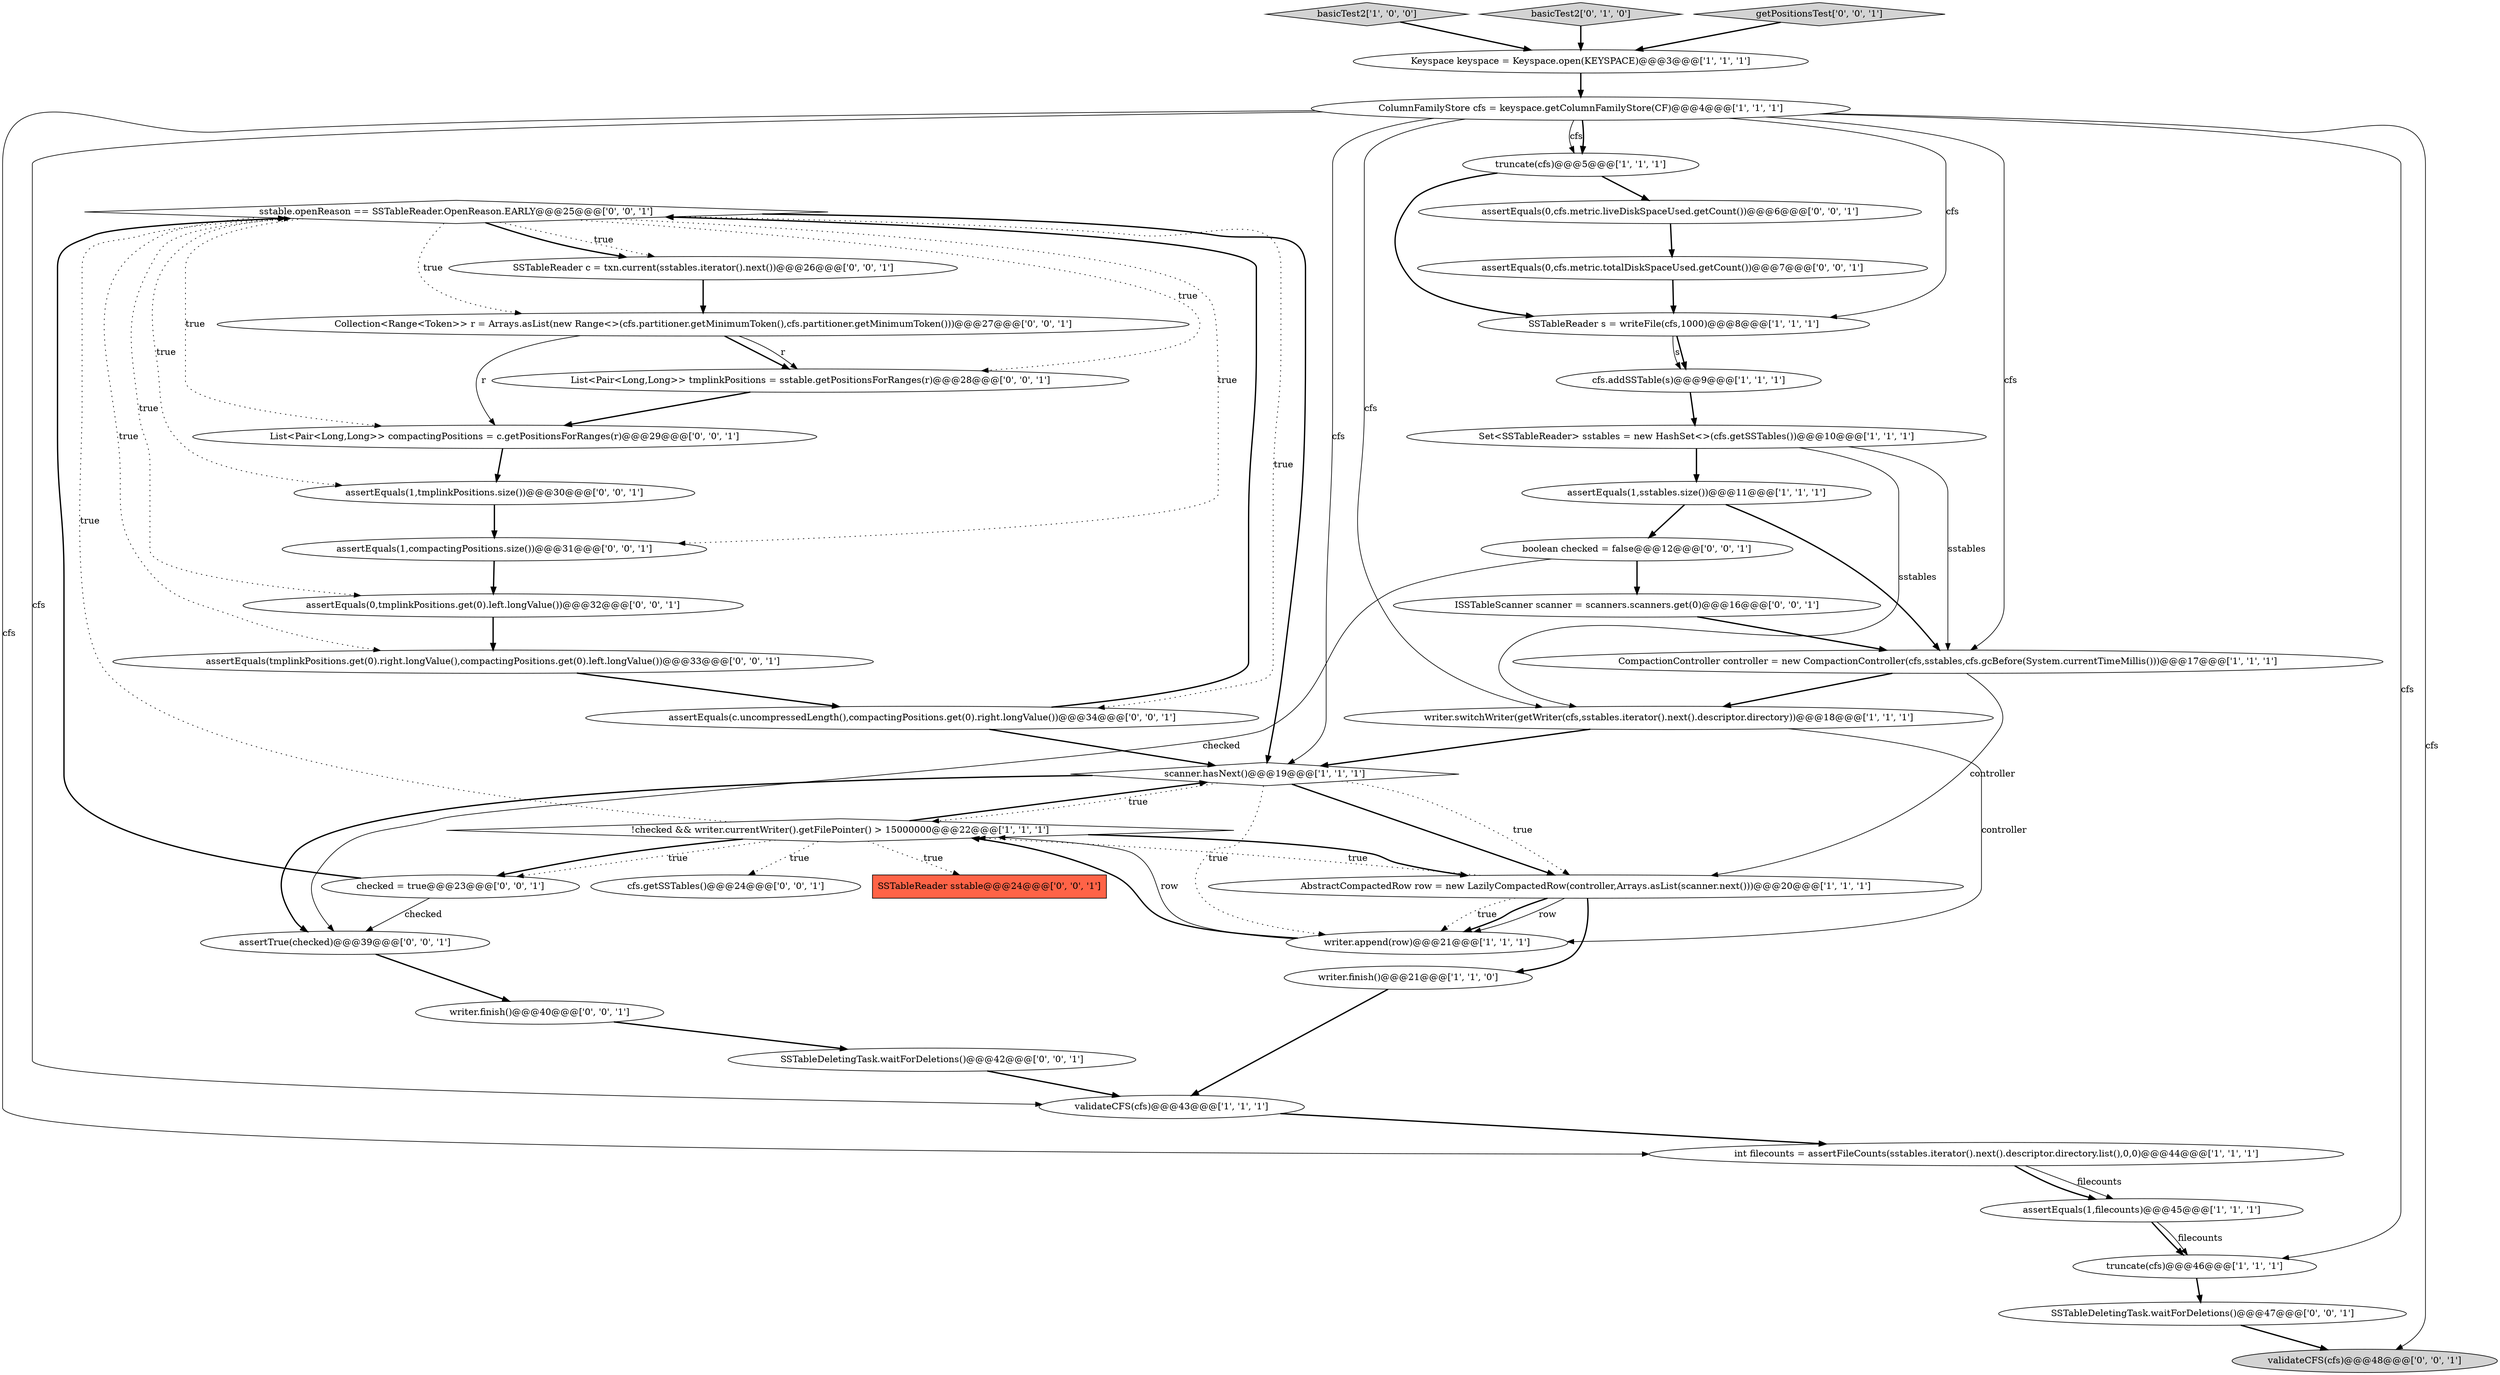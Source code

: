 digraph {
33 [style = filled, label = "sstable.openReason == SSTableReader.OpenReason.EARLY@@@25@@@['0', '0', '1']", fillcolor = white, shape = diamond image = "AAA0AAABBB3BBB"];
6 [style = filled, label = "basicTest2['1', '0', '0']", fillcolor = lightgray, shape = diamond image = "AAA0AAABBB1BBB"];
36 [style = filled, label = "checked = true@@@23@@@['0', '0', '1']", fillcolor = white, shape = ellipse image = "AAA0AAABBB3BBB"];
16 [style = filled, label = "ColumnFamilyStore cfs = keyspace.getColumnFamilyStore(CF)@@@4@@@['1', '1', '1']", fillcolor = white, shape = ellipse image = "AAA0AAABBB1BBB"];
31 [style = filled, label = "SSTableReader c = txn.current(sstables.iterator().next())@@@26@@@['0', '0', '1']", fillcolor = white, shape = ellipse image = "AAA0AAABBB3BBB"];
14 [style = filled, label = "assertEquals(1,sstables.size())@@@11@@@['1', '1', '1']", fillcolor = white, shape = ellipse image = "AAA0AAABBB1BBB"];
11 [style = filled, label = "int filecounts = assertFileCounts(sstables.iterator().next().descriptor.directory.list(),0,0)@@@44@@@['1', '1', '1']", fillcolor = white, shape = ellipse image = "AAA0AAABBB1BBB"];
40 [style = filled, label = "SSTableDeletingTask.waitForDeletions()@@@42@@@['0', '0', '1']", fillcolor = white, shape = ellipse image = "AAA0AAABBB3BBB"];
37 [style = filled, label = "List<Pair<Long,Long>> compactingPositions = c.getPositionsForRanges(r)@@@29@@@['0', '0', '1']", fillcolor = white, shape = ellipse image = "AAA0AAABBB3BBB"];
1 [style = filled, label = "SSTableReader s = writeFile(cfs,1000)@@@8@@@['1', '1', '1']", fillcolor = white, shape = ellipse image = "AAA0AAABBB1BBB"];
2 [style = filled, label = "truncate(cfs)@@@5@@@['1', '1', '1']", fillcolor = white, shape = ellipse image = "AAA0AAABBB1BBB"];
5 [style = filled, label = "Keyspace keyspace = Keyspace.open(KEYSPACE)@@@3@@@['1', '1', '1']", fillcolor = white, shape = ellipse image = "AAA0AAABBB1BBB"];
39 [style = filled, label = "assertEquals(0,cfs.metric.liveDiskSpaceUsed.getCount())@@@6@@@['0', '0', '1']", fillcolor = white, shape = ellipse image = "AAA0AAABBB3BBB"];
15 [style = filled, label = "validateCFS(cfs)@@@43@@@['1', '1', '1']", fillcolor = white, shape = ellipse image = "AAA0AAABBB1BBB"];
20 [style = filled, label = "ISSTableScanner scanner = scanners.scanners.get(0)@@@16@@@['0', '0', '1']", fillcolor = white, shape = ellipse image = "AAA0AAABBB3BBB"];
26 [style = filled, label = "assertEquals(tmplinkPositions.get(0).right.longValue(),compactingPositions.get(0).left.longValue())@@@33@@@['0', '0', '1']", fillcolor = white, shape = ellipse image = "AAA0AAABBB3BBB"];
27 [style = filled, label = "Collection<Range<Token>> r = Arrays.asList(new Range<>(cfs.partitioner.getMinimumToken(),cfs.partitioner.getMinimumToken()))@@@27@@@['0', '0', '1']", fillcolor = white, shape = ellipse image = "AAA0AAABBB3BBB"];
28 [style = filled, label = "cfs.getSSTables()@@@24@@@['0', '0', '1']", fillcolor = white, shape = ellipse image = "AAA0AAABBB3BBB"];
18 [style = filled, label = "truncate(cfs)@@@46@@@['1', '1', '1']", fillcolor = white, shape = ellipse image = "AAA0AAABBB1BBB"];
10 [style = filled, label = "CompactionController controller = new CompactionController(cfs,sstables,cfs.gcBefore(System.currentTimeMillis()))@@@17@@@['1', '1', '1']", fillcolor = white, shape = ellipse image = "AAA0AAABBB1BBB"];
30 [style = filled, label = "boolean checked = false@@@12@@@['0', '0', '1']", fillcolor = white, shape = ellipse image = "AAA0AAABBB3BBB"];
8 [style = filled, label = "writer.finish()@@@21@@@['1', '1', '0']", fillcolor = white, shape = ellipse image = "AAA0AAABBB1BBB"];
34 [style = filled, label = "validateCFS(cfs)@@@48@@@['0', '0', '1']", fillcolor = lightgray, shape = ellipse image = "AAA0AAABBB3BBB"];
13 [style = filled, label = "writer.switchWriter(getWriter(cfs,sstables.iterator().next().descriptor.directory))@@@18@@@['1', '1', '1']", fillcolor = white, shape = ellipse image = "AAA0AAABBB1BBB"];
29 [style = filled, label = "SSTableReader sstable@@@24@@@['0', '0', '1']", fillcolor = tomato, shape = box image = "AAA0AAABBB3BBB"];
7 [style = filled, label = "assertEquals(1,filecounts)@@@45@@@['1', '1', '1']", fillcolor = white, shape = ellipse image = "AAA0AAABBB1BBB"];
12 [style = filled, label = "Set<SSTableReader> sstables = new HashSet<>(cfs.getSSTables())@@@10@@@['1', '1', '1']", fillcolor = white, shape = ellipse image = "AAA0AAABBB1BBB"];
4 [style = filled, label = "!checked && writer.currentWriter().getFilePointer() > 15000000@@@22@@@['1', '1', '1']", fillcolor = white, shape = diamond image = "AAA0AAABBB1BBB"];
22 [style = filled, label = "assertEquals(c.uncompressedLength(),compactingPositions.get(0).right.longValue())@@@34@@@['0', '0', '1']", fillcolor = white, shape = ellipse image = "AAA0AAABBB3BBB"];
3 [style = filled, label = "scanner.hasNext()@@@19@@@['1', '1', '1']", fillcolor = white, shape = diamond image = "AAA0AAABBB1BBB"];
19 [style = filled, label = "basicTest2['0', '1', '0']", fillcolor = lightgray, shape = diamond image = "AAA0AAABBB2BBB"];
21 [style = filled, label = "List<Pair<Long,Long>> tmplinkPositions = sstable.getPositionsForRanges(r)@@@28@@@['0', '0', '1']", fillcolor = white, shape = ellipse image = "AAA0AAABBB3BBB"];
25 [style = filled, label = "getPositionsTest['0', '0', '1']", fillcolor = lightgray, shape = diamond image = "AAA0AAABBB3BBB"];
42 [style = filled, label = "assertEquals(0,cfs.metric.totalDiskSpaceUsed.getCount())@@@7@@@['0', '0', '1']", fillcolor = white, shape = ellipse image = "AAA0AAABBB3BBB"];
24 [style = filled, label = "assertTrue(checked)@@@39@@@['0', '0', '1']", fillcolor = white, shape = ellipse image = "AAA0AAABBB3BBB"];
35 [style = filled, label = "writer.finish()@@@40@@@['0', '0', '1']", fillcolor = white, shape = ellipse image = "AAA0AAABBB3BBB"];
0 [style = filled, label = "writer.append(row)@@@21@@@['1', '1', '1']", fillcolor = white, shape = ellipse image = "AAA0AAABBB1BBB"];
38 [style = filled, label = "SSTableDeletingTask.waitForDeletions()@@@47@@@['0', '0', '1']", fillcolor = white, shape = ellipse image = "AAA0AAABBB3BBB"];
9 [style = filled, label = "AbstractCompactedRow row = new LazilyCompactedRow(controller,Arrays.asList(scanner.next()))@@@20@@@['1', '1', '1']", fillcolor = white, shape = ellipse image = "AAA0AAABBB1BBB"];
17 [style = filled, label = "cfs.addSSTable(s)@@@9@@@['1', '1', '1']", fillcolor = white, shape = ellipse image = "AAA0AAABBB1BBB"];
23 [style = filled, label = "assertEquals(1,tmplinkPositions.size())@@@30@@@['0', '0', '1']", fillcolor = white, shape = ellipse image = "AAA0AAABBB3BBB"];
32 [style = filled, label = "assertEquals(0,tmplinkPositions.get(0).left.longValue())@@@32@@@['0', '0', '1']", fillcolor = white, shape = ellipse image = "AAA0AAABBB3BBB"];
41 [style = filled, label = "assertEquals(1,compactingPositions.size())@@@31@@@['0', '0', '1']", fillcolor = white, shape = ellipse image = "AAA0AAABBB3BBB"];
10->9 [style = solid, label="controller"];
3->24 [style = bold, label=""];
30->20 [style = bold, label=""];
16->2 [style = solid, label="cfs"];
13->0 [style = solid, label="controller"];
40->15 [style = bold, label=""];
11->7 [style = solid, label="filecounts"];
12->10 [style = solid, label="sstables"];
36->33 [style = bold, label=""];
33->26 [style = dotted, label="true"];
4->33 [style = dotted, label="true"];
26->22 [style = bold, label=""];
19->5 [style = bold, label=""];
15->11 [style = bold, label=""];
3->0 [style = dotted, label="true"];
42->1 [style = bold, label=""];
4->36 [style = dotted, label="true"];
4->36 [style = bold, label=""];
16->1 [style = solid, label="cfs"];
33->37 [style = dotted, label="true"];
33->27 [style = dotted, label="true"];
18->38 [style = bold, label=""];
4->3 [style = bold, label=""];
30->24 [style = solid, label="checked"];
22->33 [style = bold, label=""];
41->32 [style = bold, label=""];
14->30 [style = bold, label=""];
33->3 [style = bold, label=""];
33->32 [style = dotted, label="true"];
16->13 [style = solid, label="cfs"];
1->17 [style = solid, label="s"];
14->10 [style = bold, label=""];
36->24 [style = solid, label="checked"];
9->8 [style = bold, label=""];
12->13 [style = solid, label="sstables"];
32->26 [style = bold, label=""];
9->0 [style = solid, label="row"];
1->17 [style = bold, label=""];
4->28 [style = dotted, label="true"];
2->39 [style = bold, label=""];
16->10 [style = solid, label="cfs"];
35->40 [style = bold, label=""];
16->34 [style = solid, label="cfs"];
21->37 [style = bold, label=""];
31->27 [style = bold, label=""];
12->14 [style = bold, label=""];
16->15 [style = solid, label="cfs"];
9->4 [style = dotted, label="true"];
16->18 [style = solid, label="cfs"];
39->42 [style = bold, label=""];
33->31 [style = dotted, label="true"];
4->9 [style = bold, label=""];
9->0 [style = dotted, label="true"];
8->15 [style = bold, label=""];
2->1 [style = bold, label=""];
7->18 [style = solid, label="filecounts"];
3->9 [style = dotted, label="true"];
23->41 [style = bold, label=""];
4->29 [style = dotted, label="true"];
5->16 [style = bold, label=""];
3->9 [style = bold, label=""];
6->5 [style = bold, label=""];
17->12 [style = bold, label=""];
33->21 [style = dotted, label="true"];
10->13 [style = bold, label=""];
38->34 [style = bold, label=""];
7->18 [style = bold, label=""];
25->5 [style = bold, label=""];
33->41 [style = dotted, label="true"];
27->21 [style = bold, label=""];
0->4 [style = solid, label="row"];
9->0 [style = bold, label=""];
24->35 [style = bold, label=""];
27->37 [style = solid, label="r"];
3->4 [style = dotted, label="true"];
16->11 [style = solid, label="cfs"];
27->21 [style = solid, label="r"];
16->2 [style = bold, label=""];
37->23 [style = bold, label=""];
20->10 [style = bold, label=""];
16->3 [style = solid, label="cfs"];
22->3 [style = bold, label=""];
33->23 [style = dotted, label="true"];
13->3 [style = bold, label=""];
0->4 [style = bold, label=""];
33->31 [style = bold, label=""];
33->22 [style = dotted, label="true"];
11->7 [style = bold, label=""];
}
